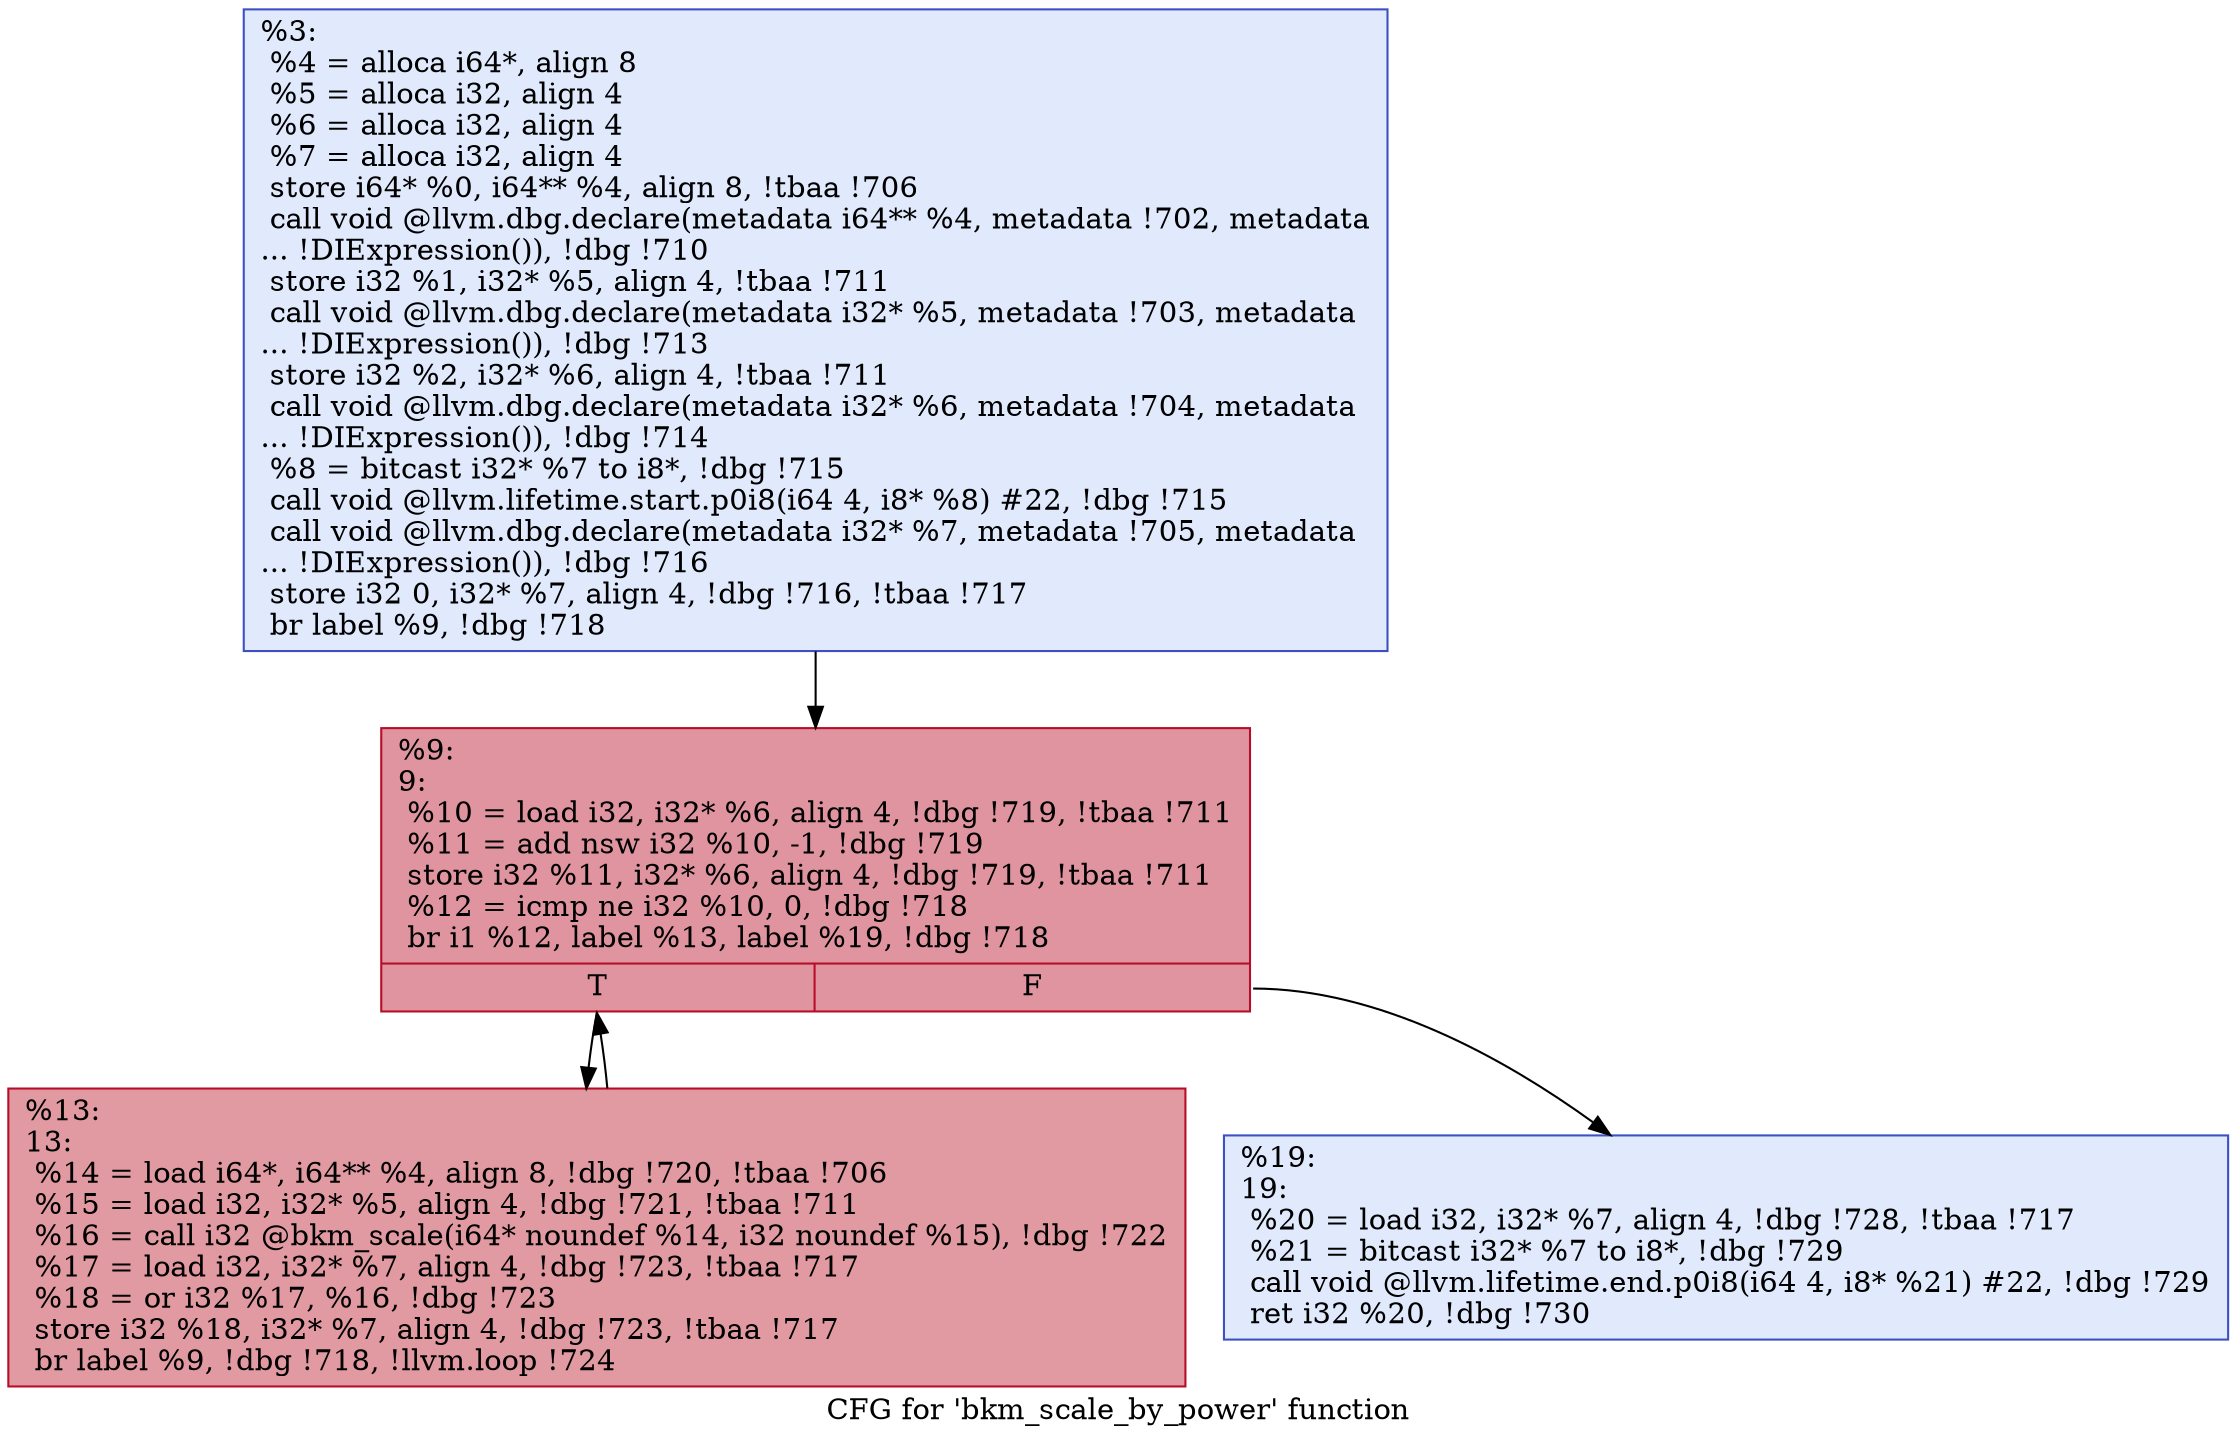 digraph "CFG for 'bkm_scale_by_power' function" {
	label="CFG for 'bkm_scale_by_power' function";

	Node0x19b23c0 [shape=record,color="#3d50c3ff", style=filled, fillcolor="#b9d0f970",label="{%3:\l  %4 = alloca i64*, align 8\l  %5 = alloca i32, align 4\l  %6 = alloca i32, align 4\l  %7 = alloca i32, align 4\l  store i64* %0, i64** %4, align 8, !tbaa !706\l  call void @llvm.dbg.declare(metadata i64** %4, metadata !702, metadata\l... !DIExpression()), !dbg !710\l  store i32 %1, i32* %5, align 4, !tbaa !711\l  call void @llvm.dbg.declare(metadata i32* %5, metadata !703, metadata\l... !DIExpression()), !dbg !713\l  store i32 %2, i32* %6, align 4, !tbaa !711\l  call void @llvm.dbg.declare(metadata i32* %6, metadata !704, metadata\l... !DIExpression()), !dbg !714\l  %8 = bitcast i32* %7 to i8*, !dbg !715\l  call void @llvm.lifetime.start.p0i8(i64 4, i8* %8) #22, !dbg !715\l  call void @llvm.dbg.declare(metadata i32* %7, metadata !705, metadata\l... !DIExpression()), !dbg !716\l  store i32 0, i32* %7, align 4, !dbg !716, !tbaa !717\l  br label %9, !dbg !718\l}"];
	Node0x19b23c0 -> Node0x19b4370;
	Node0x19b4370 [shape=record,color="#b70d28ff", style=filled, fillcolor="#b70d2870",label="{%9:\l9:                                                \l  %10 = load i32, i32* %6, align 4, !dbg !719, !tbaa !711\l  %11 = add nsw i32 %10, -1, !dbg !719\l  store i32 %11, i32* %6, align 4, !dbg !719, !tbaa !711\l  %12 = icmp ne i32 %10, 0, !dbg !718\l  br i1 %12, label %13, label %19, !dbg !718\l|{<s0>T|<s1>F}}"];
	Node0x19b4370:s0 -> Node0x19b43c0;
	Node0x19b4370:s1 -> Node0x19b4410;
	Node0x19b43c0 [shape=record,color="#b70d28ff", style=filled, fillcolor="#bb1b2c70",label="{%13:\l13:                                               \l  %14 = load i64*, i64** %4, align 8, !dbg !720, !tbaa !706\l  %15 = load i32, i32* %5, align 4, !dbg !721, !tbaa !711\l  %16 = call i32 @bkm_scale(i64* noundef %14, i32 noundef %15), !dbg !722\l  %17 = load i32, i32* %7, align 4, !dbg !723, !tbaa !717\l  %18 = or i32 %17, %16, !dbg !723\l  store i32 %18, i32* %7, align 4, !dbg !723, !tbaa !717\l  br label %9, !dbg !718, !llvm.loop !724\l}"];
	Node0x19b43c0 -> Node0x19b4370;
	Node0x19b4410 [shape=record,color="#3d50c3ff", style=filled, fillcolor="#b9d0f970",label="{%19:\l19:                                               \l  %20 = load i32, i32* %7, align 4, !dbg !728, !tbaa !717\l  %21 = bitcast i32* %7 to i8*, !dbg !729\l  call void @llvm.lifetime.end.p0i8(i64 4, i8* %21) #22, !dbg !729\l  ret i32 %20, !dbg !730\l}"];
}
